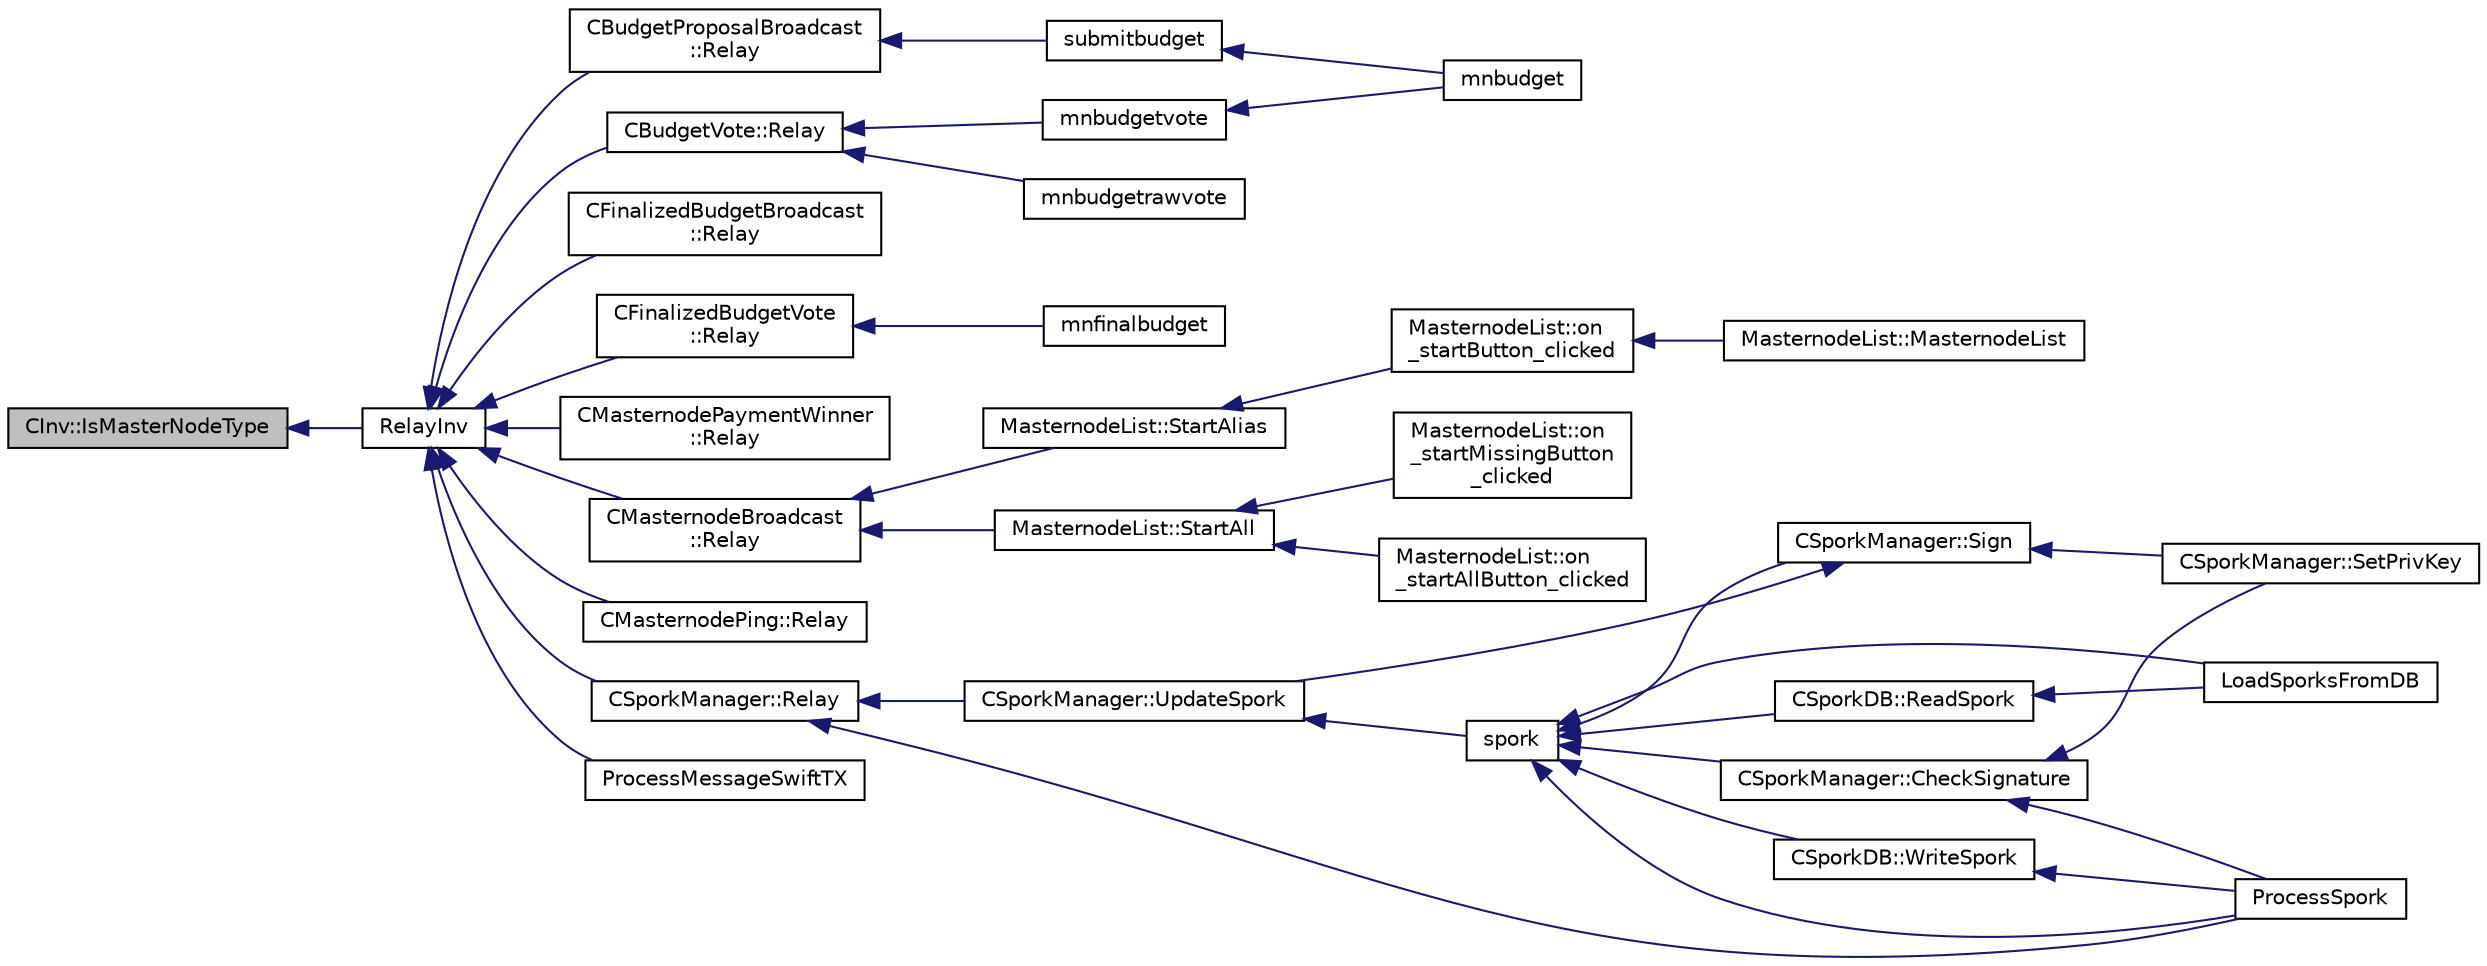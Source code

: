 digraph "CInv::IsMasterNodeType"
{
  edge [fontname="Helvetica",fontsize="10",labelfontname="Helvetica",labelfontsize="10"];
  node [fontname="Helvetica",fontsize="10",shape=record];
  rankdir="LR";
  Node15 [label="CInv::IsMasterNodeType",height=0.2,width=0.4,color="black", fillcolor="grey75", style="filled", fontcolor="black"];
  Node15 -> Node16 [dir="back",color="midnightblue",fontsize="10",style="solid",fontname="Helvetica"];
  Node16 [label="RelayInv",height=0.2,width=0.4,color="black", fillcolor="white", style="filled",URL="$net_8h.html#a653718509f060207d28139fa8346e64a"];
  Node16 -> Node17 [dir="back",color="midnightblue",fontsize="10",style="solid",fontname="Helvetica"];
  Node17 [label="CBudgetProposalBroadcast\l::Relay",height=0.2,width=0.4,color="black", fillcolor="white", style="filled",URL="$class_c_budget_proposal_broadcast.html#a7a791236cedfc5beb5fefa438d5626fb"];
  Node17 -> Node18 [dir="back",color="midnightblue",fontsize="10",style="solid",fontname="Helvetica"];
  Node18 [label="submitbudget",height=0.2,width=0.4,color="black", fillcolor="white", style="filled",URL="$rpcmasternode-budget_8cpp.html#a7567b2accf3b6fd9ae5a98b9e6506e9e"];
  Node18 -> Node19 [dir="back",color="midnightblue",fontsize="10",style="solid",fontname="Helvetica"];
  Node19 [label="mnbudget",height=0.2,width=0.4,color="black", fillcolor="white", style="filled",URL="$rpcmasternode-budget_8cpp.html#aeabbf924be4d2ce4bedb28a394e1fc6b"];
  Node16 -> Node20 [dir="back",color="midnightblue",fontsize="10",style="solid",fontname="Helvetica"];
  Node20 [label="CBudgetVote::Relay",height=0.2,width=0.4,color="black", fillcolor="white", style="filled",URL="$class_c_budget_vote.html#a2c761ac435fa5a5da6ccbeb308350a8f"];
  Node20 -> Node21 [dir="back",color="midnightblue",fontsize="10",style="solid",fontname="Helvetica"];
  Node21 [label="mnbudgetvote",height=0.2,width=0.4,color="black", fillcolor="white", style="filled",URL="$rpcmasternode-budget_8cpp.html#a56da074ff2f33c0ef53bb451c67c0761"];
  Node21 -> Node19 [dir="back",color="midnightblue",fontsize="10",style="solid",fontname="Helvetica"];
  Node20 -> Node22 [dir="back",color="midnightblue",fontsize="10",style="solid",fontname="Helvetica"];
  Node22 [label="mnbudgetrawvote",height=0.2,width=0.4,color="black", fillcolor="white", style="filled",URL="$rpcmasternode-budget_8cpp.html#a3ae70ddb7080492d70c053fdf06320f7"];
  Node16 -> Node23 [dir="back",color="midnightblue",fontsize="10",style="solid",fontname="Helvetica"];
  Node23 [label="CFinalizedBudgetBroadcast\l::Relay",height=0.2,width=0.4,color="black", fillcolor="white", style="filled",URL="$class_c_finalized_budget_broadcast.html#abb4cfac3327e7cb912b368054d23fc9c"];
  Node16 -> Node24 [dir="back",color="midnightblue",fontsize="10",style="solid",fontname="Helvetica"];
  Node24 [label="CFinalizedBudgetVote\l::Relay",height=0.2,width=0.4,color="black", fillcolor="white", style="filled",URL="$class_c_finalized_budget_vote.html#a7c95f6ac01efc3975369bc7bdb8b83d0"];
  Node24 -> Node25 [dir="back",color="midnightblue",fontsize="10",style="solid",fontname="Helvetica"];
  Node25 [label="mnfinalbudget",height=0.2,width=0.4,color="black", fillcolor="white", style="filled",URL="$rpcmasternode-budget_8cpp.html#a9377cde49f5b62904aafb46d7d3c5e7c"];
  Node16 -> Node26 [dir="back",color="midnightblue",fontsize="10",style="solid",fontname="Helvetica"];
  Node26 [label="CMasternodePaymentWinner\l::Relay",height=0.2,width=0.4,color="black", fillcolor="white", style="filled",URL="$class_c_masternode_payment_winner.html#af35c61d7bafc3f7bada5974948d76004"];
  Node16 -> Node27 [dir="back",color="midnightblue",fontsize="10",style="solid",fontname="Helvetica"];
  Node27 [label="CMasternodeBroadcast\l::Relay",height=0.2,width=0.4,color="black", fillcolor="white", style="filled",URL="$class_c_masternode_broadcast.html#a54fc9e822e1524bee8852a0bf6d82736"];
  Node27 -> Node28 [dir="back",color="midnightblue",fontsize="10",style="solid",fontname="Helvetica"];
  Node28 [label="MasternodeList::StartAlias",height=0.2,width=0.4,color="black", fillcolor="white", style="filled",URL="$class_masternode_list.html#ab3a42d1c66f3b28e9843335d8ce0178d"];
  Node28 -> Node29 [dir="back",color="midnightblue",fontsize="10",style="solid",fontname="Helvetica"];
  Node29 [label="MasternodeList::on\l_startButton_clicked",height=0.2,width=0.4,color="black", fillcolor="white", style="filled",URL="$class_masternode_list.html#a4370755b1dcdbf4a9396108c2b7ae76a"];
  Node29 -> Node30 [dir="back",color="midnightblue",fontsize="10",style="solid",fontname="Helvetica"];
  Node30 [label="MasternodeList::MasternodeList",height=0.2,width=0.4,color="black", fillcolor="white", style="filled",URL="$class_masternode_list.html#a341c2ce3e55eecb90f8733c72af375c4"];
  Node27 -> Node31 [dir="back",color="midnightblue",fontsize="10",style="solid",fontname="Helvetica"];
  Node31 [label="MasternodeList::StartAll",height=0.2,width=0.4,color="black", fillcolor="white", style="filled",URL="$class_masternode_list.html#a0ebd5301adf7567e6a82550ba6d02ccc"];
  Node31 -> Node32 [dir="back",color="midnightblue",fontsize="10",style="solid",fontname="Helvetica"];
  Node32 [label="MasternodeList::on\l_startAllButton_clicked",height=0.2,width=0.4,color="black", fillcolor="white", style="filled",URL="$class_masternode_list.html#a12e7d7a66cc6ce787fb5de9babfd7358"];
  Node31 -> Node33 [dir="back",color="midnightblue",fontsize="10",style="solid",fontname="Helvetica"];
  Node33 [label="MasternodeList::on\l_startMissingButton\l_clicked",height=0.2,width=0.4,color="black", fillcolor="white", style="filled",URL="$class_masternode_list.html#a559cf1011eede788d0416c7390e25145"];
  Node16 -> Node34 [dir="back",color="midnightblue",fontsize="10",style="solid",fontname="Helvetica"];
  Node34 [label="CMasternodePing::Relay",height=0.2,width=0.4,color="black", fillcolor="white", style="filled",URL="$class_c_masternode_ping.html#a52f9892350ab8e94a63e9483f9a3b21d"];
  Node16 -> Node35 [dir="back",color="midnightblue",fontsize="10",style="solid",fontname="Helvetica"];
  Node35 [label="CSporkManager::Relay",height=0.2,width=0.4,color="black", fillcolor="white", style="filled",URL="$class_c_spork_manager.html#ae8651894670c02ecb5f99806376d5af2"];
  Node35 -> Node36 [dir="back",color="midnightblue",fontsize="10",style="solid",fontname="Helvetica"];
  Node36 [label="ProcessSpork",height=0.2,width=0.4,color="black", fillcolor="white", style="filled",URL="$spork_8h.html#a3f9c24c1f4c012152fb4422ca981610a"];
  Node35 -> Node37 [dir="back",color="midnightblue",fontsize="10",style="solid",fontname="Helvetica"];
  Node37 [label="CSporkManager::UpdateSpork",height=0.2,width=0.4,color="black", fillcolor="white", style="filled",URL="$class_c_spork_manager.html#afb7e15fe29bd548939657a20ca5feafb"];
  Node37 -> Node38 [dir="back",color="midnightblue",fontsize="10",style="solid",fontname="Helvetica"];
  Node38 [label="spork",height=0.2,width=0.4,color="black", fillcolor="white", style="filled",URL="$rpcmisc_8cpp.html#a8dcc7f3e5749bbd1dad163b85d0abdcb"];
  Node38 -> Node39 [dir="back",color="midnightblue",fontsize="10",style="solid",fontname="Helvetica"];
  Node39 [label="LoadSporksFromDB",height=0.2,width=0.4,color="black", fillcolor="white", style="filled",URL="$spork_8h.html#a8ca9266accb6cf34f86a4f9244f22e79"];
  Node38 -> Node36 [dir="back",color="midnightblue",fontsize="10",style="solid",fontname="Helvetica"];
  Node38 -> Node40 [dir="back",color="midnightblue",fontsize="10",style="solid",fontname="Helvetica"];
  Node40 [label="CSporkManager::CheckSignature",height=0.2,width=0.4,color="black", fillcolor="white", style="filled",URL="$class_c_spork_manager.html#a697d8c0ce5c422ea125eee96687aa7b3"];
  Node40 -> Node36 [dir="back",color="midnightblue",fontsize="10",style="solid",fontname="Helvetica"];
  Node40 -> Node41 [dir="back",color="midnightblue",fontsize="10",style="solid",fontname="Helvetica"];
  Node41 [label="CSporkManager::SetPrivKey",height=0.2,width=0.4,color="black", fillcolor="white", style="filled",URL="$class_c_spork_manager.html#a599d088218de9d242e4dc5cb17dd310b"];
  Node38 -> Node42 [dir="back",color="midnightblue",fontsize="10",style="solid",fontname="Helvetica"];
  Node42 [label="CSporkManager::Sign",height=0.2,width=0.4,color="black", fillcolor="white", style="filled",URL="$class_c_spork_manager.html#adf1b5d40f378c4bd3a5ea31905b11f30"];
  Node42 -> Node37 [dir="back",color="midnightblue",fontsize="10",style="solid",fontname="Helvetica"];
  Node42 -> Node41 [dir="back",color="midnightblue",fontsize="10",style="solid",fontname="Helvetica"];
  Node38 -> Node43 [dir="back",color="midnightblue",fontsize="10",style="solid",fontname="Helvetica"];
  Node43 [label="CSporkDB::WriteSpork",height=0.2,width=0.4,color="black", fillcolor="white", style="filled",URL="$class_c_spork_d_b.html#a642de787a3b991b3ce7d33125ca19828"];
  Node43 -> Node36 [dir="back",color="midnightblue",fontsize="10",style="solid",fontname="Helvetica"];
  Node38 -> Node44 [dir="back",color="midnightblue",fontsize="10",style="solid",fontname="Helvetica"];
  Node44 [label="CSporkDB::ReadSpork",height=0.2,width=0.4,color="black", fillcolor="white", style="filled",URL="$class_c_spork_d_b.html#a346e545c337070e9f7827c4eb1abcdb1"];
  Node44 -> Node39 [dir="back",color="midnightblue",fontsize="10",style="solid",fontname="Helvetica"];
  Node16 -> Node45 [dir="back",color="midnightblue",fontsize="10",style="solid",fontname="Helvetica"];
  Node45 [label="ProcessMessageSwiftTX",height=0.2,width=0.4,color="black", fillcolor="white", style="filled",URL="$swifttx_8h.html#a155e5c12fe35b2b4129c46ba9b66b06f"];
}
